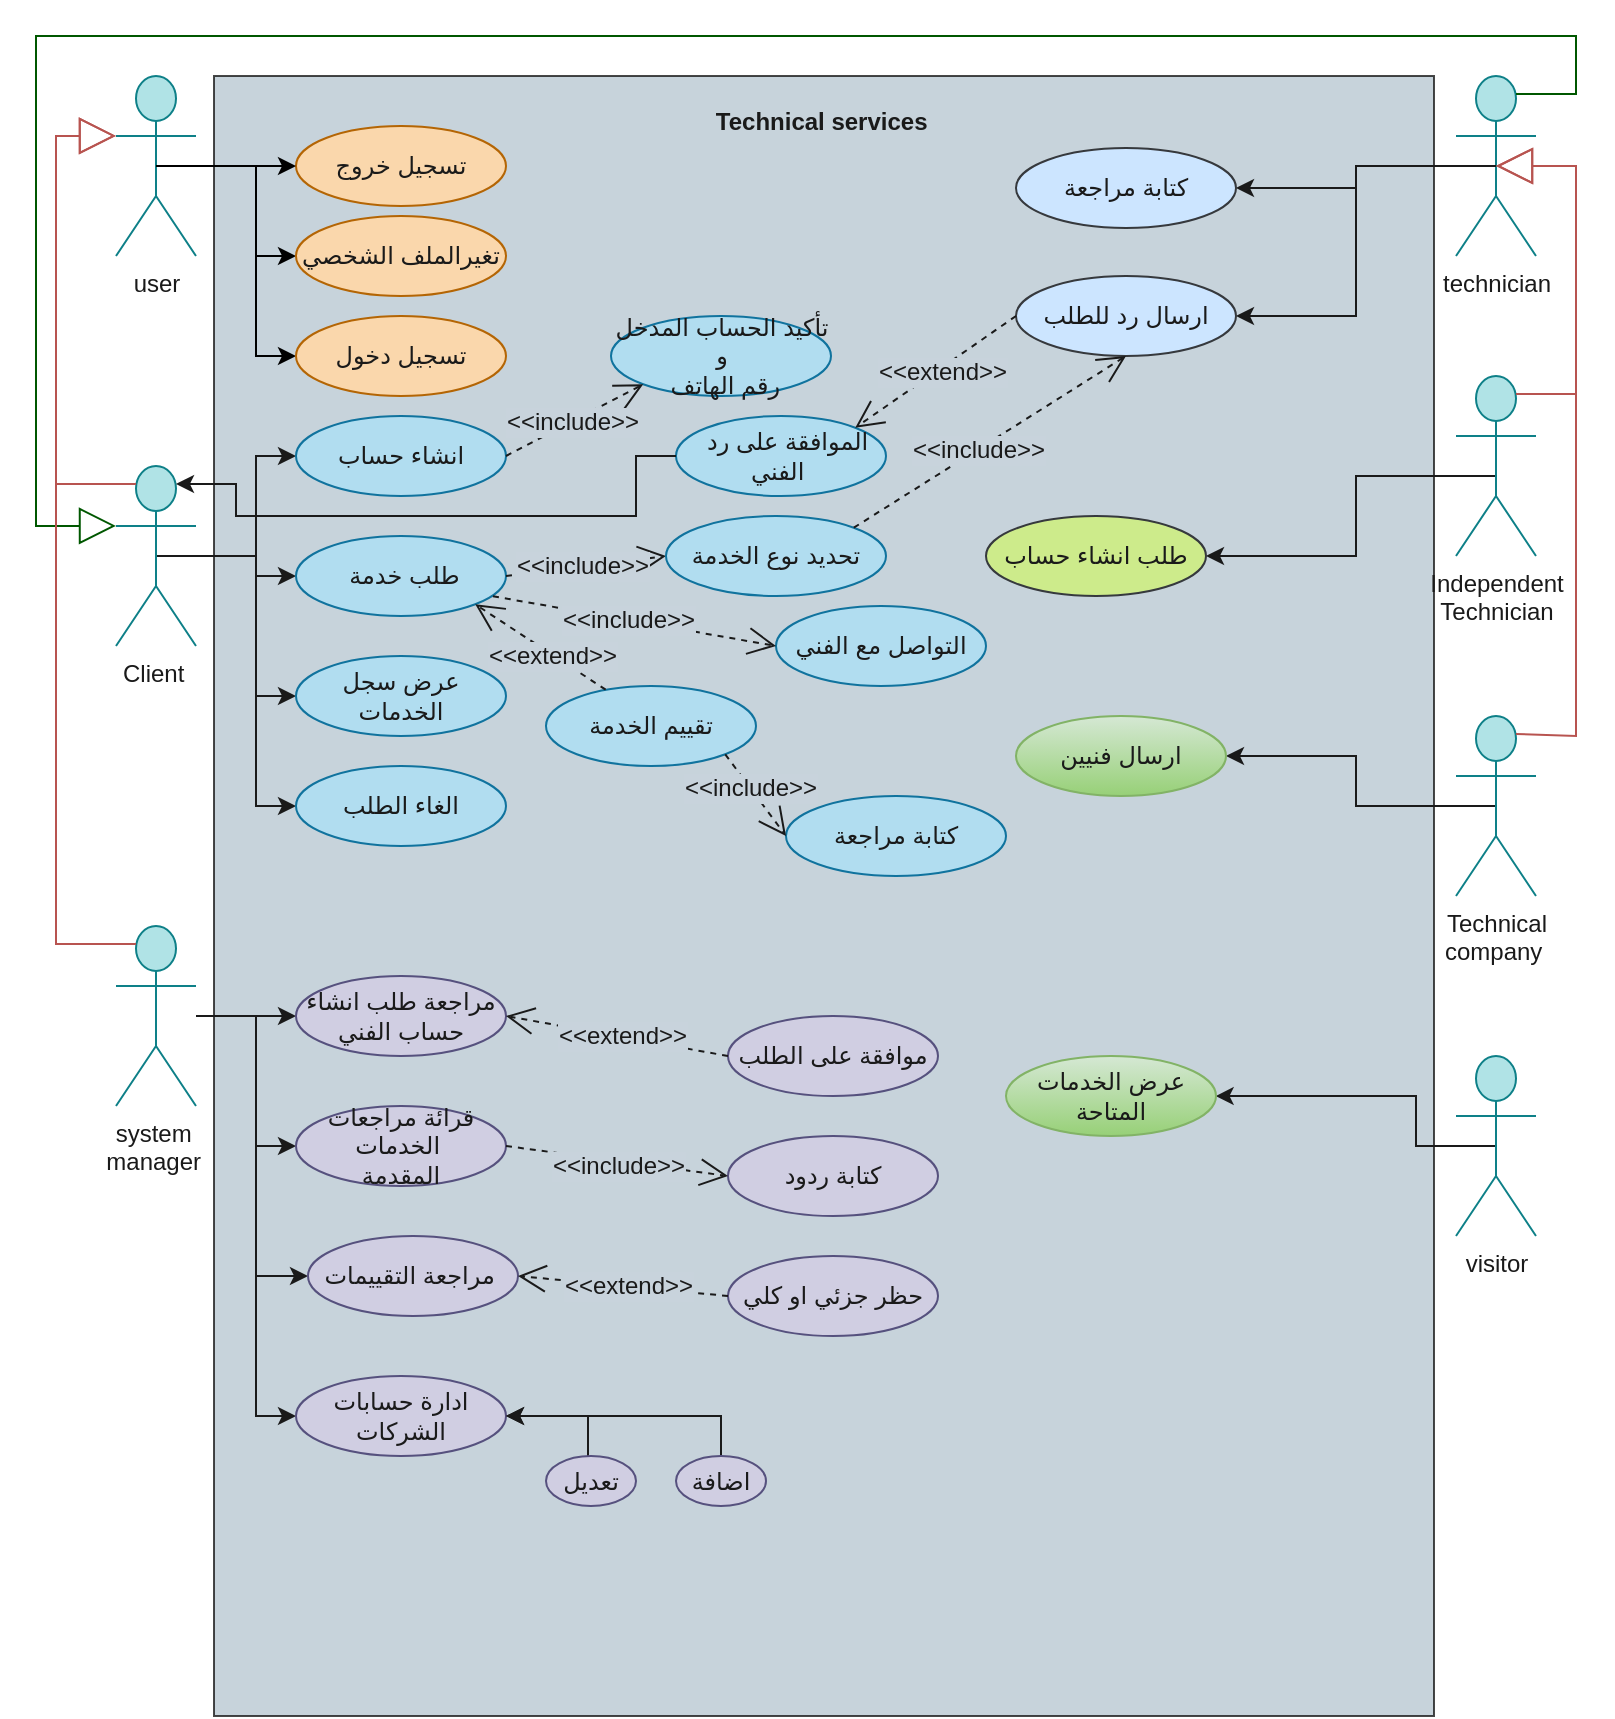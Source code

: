 <mxfile version="24.5.3" type="device">
  <diagram name="Page-1" id="44GXNg5hxRLB4LE1zciH">
    <mxGraphModel dx="977" dy="866" grid="1" gridSize="10" guides="1" tooltips="1" connect="1" arrows="1" fold="1" page="1" pageScale="1" pageWidth="827" pageHeight="1169" background="#FFFFFF" math="0" shadow="0">
      <root>
        <mxCell id="0" />
        <mxCell id="1" parent="0" />
        <object label="Technical serves" id="I__QmyRRbSbnrp2AgYeY-59">
          <mxCell style="html=1;whiteSpace=wrap;align=center;verticalAlign=bottom;fontFamily=Helvetica;fontSize=12;fillColor=#bac8d3;labelBorderColor=none;movable=0;resizable=1;rotatable=1;deletable=1;editable=1;locked=0;connectable=1;opacity=80;strokeColor=#1A1A1A;labelBackgroundColor=#FFFFFF;fontColor=#1A1A1A;labelPosition=center;verticalLabelPosition=top;noLabel=1;glass=0;shadow=0;" parent="1" vertex="1">
            <mxGeometry x="109" y="40" width="610" height="820" as="geometry" />
          </mxCell>
        </object>
        <mxCell id="I__QmyRRbSbnrp2AgYeY-12" style="edgeStyle=orthogonalEdgeStyle;rounded=0;orthogonalLoop=1;jettySize=auto;html=1;exitX=0.5;exitY=0.5;exitDx=0;exitDy=0;exitPerimeter=0;fontFamily=Helvetica;fontSize=12;fontColor=default;strokeColor=#000000;entryX=0;entryY=0.5;entryDx=0;entryDy=0;" parent="1" source="I__QmyRRbSbnrp2AgYeY-2" target="I__QmyRRbSbnrp2AgYeY-14" edge="1">
          <mxGeometry relative="1" as="geometry">
            <mxPoint x="160" y="180" as="targetPoint" />
            <Array as="points">
              <mxPoint x="130" y="85" />
              <mxPoint x="130" y="180" />
            </Array>
          </mxGeometry>
        </mxCell>
        <object label="user" id="I__QmyRRbSbnrp2AgYeY-2">
          <mxCell style="shape=umlActor;verticalLabelPosition=bottom;verticalAlign=top;html=1;fillColor=#b0e3e6;strokeColor=#0e8088;fontColor=#1A1A1A;" parent="1" vertex="1">
            <mxGeometry x="60" y="40" width="40" height="90" as="geometry" />
          </mxCell>
        </object>
        <mxCell id="I__QmyRRbSbnrp2AgYeY-15" style="edgeStyle=orthogonalEdgeStyle;rounded=0;orthogonalLoop=1;jettySize=auto;html=1;exitX=0.5;exitY=0.5;exitDx=0;exitDy=0;exitPerimeter=0;fontFamily=Helvetica;fontSize=12;fontColor=default;entryX=0;entryY=0.5;entryDx=0;entryDy=0;strokeColor=#000000;" parent="1" source="I__QmyRRbSbnrp2AgYeY-2" target="I__QmyRRbSbnrp2AgYeY-16" edge="1">
          <mxGeometry relative="1" as="geometry">
            <mxPoint x="371.429" y="84.238" as="targetPoint" />
            <Array as="points">
              <mxPoint x="130" y="85" />
              <mxPoint x="130" y="130" />
            </Array>
          </mxGeometry>
        </mxCell>
        <object label="تسجيل دخول" id="I__QmyRRbSbnrp2AgYeY-14">
          <mxCell style="ellipse;whiteSpace=wrap;html=1;fillColor=#fad7ac;strokeColor=#b46504;fontColor=#1A1A1A;" parent="1" vertex="1">
            <mxGeometry x="150" y="160" width="105" height="40" as="geometry" />
          </mxCell>
        </object>
        <mxCell id="I__QmyRRbSbnrp2AgYeY-61" style="edgeStyle=orthogonalEdgeStyle;rounded=0;orthogonalLoop=1;jettySize=auto;html=1;exitX=0.5;exitY=0.5;exitDx=0;exitDy=0;exitPerimeter=0;fontFamily=Helvetica;fontSize=12;fontColor=default;strokeColor=#1A1A1A;entryX=0;entryY=0.5;entryDx=0;entryDy=0;" parent="1" source="I__QmyRRbSbnrp2AgYeY-17" target="I__QmyRRbSbnrp2AgYeY-62" edge="1">
          <mxGeometry relative="1" as="geometry">
            <mxPoint x="170" y="270" as="targetPoint" />
            <Array as="points">
              <mxPoint x="130" y="280" />
              <mxPoint x="130" y="230" />
            </Array>
          </mxGeometry>
        </mxCell>
        <mxCell id="I__QmyRRbSbnrp2AgYeY-68" style="edgeStyle=orthogonalEdgeStyle;rounded=0;orthogonalLoop=1;jettySize=auto;html=1;exitX=0.5;exitY=0.5;exitDx=0;exitDy=0;exitPerimeter=0;fontFamily=Helvetica;fontSize=12;fontColor=default;strokeColor=#1A1A1A;entryX=0;entryY=0.5;entryDx=0;entryDy=0;" parent="1" source="I__QmyRRbSbnrp2AgYeY-17" target="I__QmyRRbSbnrp2AgYeY-114" edge="1">
          <mxGeometry relative="1" as="geometry">
            <mxPoint x="160" y="370" as="targetPoint" />
            <Array as="points">
              <mxPoint x="130" y="280" />
              <mxPoint x="130" y="290" />
            </Array>
          </mxGeometry>
        </mxCell>
        <mxCell id="I__QmyRRbSbnrp2AgYeY-76" style="edgeStyle=orthogonalEdgeStyle;rounded=0;orthogonalLoop=1;jettySize=auto;html=1;exitX=0.5;exitY=0.5;exitDx=0;exitDy=0;exitPerimeter=0;fontFamily=Helvetica;fontSize=12;fontColor=default;strokeColor=#1A1A1A;entryX=0;entryY=0.5;entryDx=0;entryDy=0;" parent="1" source="I__QmyRRbSbnrp2AgYeY-17" target="I__QmyRRbSbnrp2AgYeY-73" edge="1">
          <mxGeometry relative="1" as="geometry">
            <mxPoint x="170" y="520" as="targetPoint" />
            <Array as="points">
              <mxPoint x="130" y="280" />
              <mxPoint x="130" y="350" />
            </Array>
          </mxGeometry>
        </mxCell>
        <mxCell id="KX7zg8ddFPPzfFEK-kxr-38" style="edgeStyle=orthogonalEdgeStyle;rounded=0;orthogonalLoop=1;jettySize=auto;html=1;entryX=0;entryY=0.5;entryDx=0;entryDy=0;strokeColor=#1A1A1A;exitX=0.5;exitY=0.5;exitDx=0;exitDy=0;exitPerimeter=0;" parent="1" source="I__QmyRRbSbnrp2AgYeY-17" target="KX7zg8ddFPPzfFEK-kxr-37" edge="1">
          <mxGeometry relative="1" as="geometry">
            <Array as="points">
              <mxPoint x="130" y="280" />
              <mxPoint x="130" y="405" />
            </Array>
          </mxGeometry>
        </mxCell>
        <object label="Client&amp;nbsp;" id="I__QmyRRbSbnrp2AgYeY-17">
          <mxCell style="shape=umlActor;verticalLabelPosition=bottom;verticalAlign=top;html=1;fillColor=#b0e3e6;strokeColor=#0e8088;fontColor=#1A1A1A;" parent="1" vertex="1">
            <mxGeometry x="60" y="235" width="40" height="90" as="geometry" />
          </mxCell>
        </object>
        <object label="تغيرالملف الشخصي" id="I__QmyRRbSbnrp2AgYeY-16">
          <mxCell style="ellipse;whiteSpace=wrap;html=1;fillColor=#fad7ac;strokeColor=#b46504;fontColor=#1A1A1A;" parent="1" vertex="1">
            <mxGeometry x="150" y="110" width="105" height="40" as="geometry" />
          </mxCell>
        </object>
        <mxCell id="I__QmyRRbSbnrp2AgYeY-120" style="edgeStyle=orthogonalEdgeStyle;rounded=0;orthogonalLoop=1;jettySize=auto;html=1;fontFamily=Helvetica;fontSize=12;fontColor=default;strokeColor=#1A1A1A;entryX=1;entryY=0.5;entryDx=0;entryDy=0;exitX=0.5;exitY=0.5;exitDx=0;exitDy=0;exitPerimeter=0;" parent="1" source="I__QmyRRbSbnrp2AgYeY-18" target="I__QmyRRbSbnrp2AgYeY-121" edge="1">
          <mxGeometry relative="1" as="geometry">
            <mxPoint x="630" y="100" as="targetPoint" />
            <Array as="points">
              <mxPoint x="680" y="85" />
              <mxPoint x="680" y="160" />
            </Array>
            <mxPoint x="750" y="90" as="sourcePoint" />
          </mxGeometry>
        </mxCell>
        <object label="technician" id="I__QmyRRbSbnrp2AgYeY-18">
          <mxCell style="shape=umlActor;verticalLabelPosition=bottom;verticalAlign=top;html=1;fillColor=#b0e3e6;strokeColor=#0e8088;fontColor=#1A1A1A;" parent="1" vertex="1">
            <mxGeometry x="730" y="40" width="40" height="90" as="geometry" />
          </mxCell>
        </object>
        <mxCell id="KX7zg8ddFPPzfFEK-kxr-2" style="edgeStyle=orthogonalEdgeStyle;rounded=0;orthogonalLoop=1;jettySize=auto;html=1;entryX=0;entryY=0.5;entryDx=0;entryDy=0;strokeColor=#1A1A1A;" parent="1" source="I__QmyRRbSbnrp2AgYeY-19" target="I__QmyRRbSbnrp2AgYeY-69" edge="1">
          <mxGeometry relative="1" as="geometry">
            <Array as="points">
              <mxPoint x="150" y="510" />
            </Array>
          </mxGeometry>
        </mxCell>
        <mxCell id="KX7zg8ddFPPzfFEK-kxr-3" style="edgeStyle=orthogonalEdgeStyle;rounded=0;orthogonalLoop=1;jettySize=auto;html=1;entryX=0;entryY=0.5;entryDx=0;entryDy=0;strokeColor=#1A1A1A;" parent="1" source="I__QmyRRbSbnrp2AgYeY-19" target="I__QmyRRbSbnrp2AgYeY-71" edge="1">
          <mxGeometry relative="1" as="geometry">
            <Array as="points">
              <mxPoint x="130" y="510" />
              <mxPoint x="130" y="575" />
            </Array>
          </mxGeometry>
        </mxCell>
        <mxCell id="KX7zg8ddFPPzfFEK-kxr-4" style="edgeStyle=orthogonalEdgeStyle;rounded=0;orthogonalLoop=1;jettySize=auto;html=1;entryX=0;entryY=0.5;entryDx=0;entryDy=0;strokeColor=#1A1A1A;" parent="1" source="I__QmyRRbSbnrp2AgYeY-19" target="I__QmyRRbSbnrp2AgYeY-81" edge="1">
          <mxGeometry relative="1" as="geometry">
            <Array as="points">
              <mxPoint x="130" y="510" />
              <mxPoint x="130" y="640" />
            </Array>
          </mxGeometry>
        </mxCell>
        <mxCell id="KX7zg8ddFPPzfFEK-kxr-6" style="edgeStyle=orthogonalEdgeStyle;rounded=0;orthogonalLoop=1;jettySize=auto;html=1;entryX=0;entryY=0.5;entryDx=0;entryDy=0;strokeColor=#1A1A1A;" parent="1" source="I__QmyRRbSbnrp2AgYeY-19" target="0F87uQr_aSHQk2SxOkEr-1" edge="1">
          <mxGeometry relative="1" as="geometry">
            <Array as="points">
              <mxPoint x="130" y="510" />
              <mxPoint x="130" y="710" />
            </Array>
          </mxGeometry>
        </mxCell>
        <object label="system&amp;nbsp;&lt;br&gt;manager&amp;nbsp;" id="I__QmyRRbSbnrp2AgYeY-19">
          <mxCell style="shape=umlActor;verticalLabelPosition=bottom;verticalAlign=top;html=1;fillColor=#b0e3e6;strokeColor=#0e8088;fontColor=#1A1A1A;" parent="1" vertex="1">
            <mxGeometry x="60" y="465" width="40" height="90" as="geometry" />
          </mxCell>
        </object>
        <mxCell id="I__QmyRRbSbnrp2AgYeY-105" style="edgeStyle=orthogonalEdgeStyle;rounded=0;orthogonalLoop=1;jettySize=auto;html=1;entryX=1;entryY=0.5;entryDx=0;entryDy=0;fontFamily=Helvetica;fontSize=12;fontColor=default;strokeColor=#1A1A1A;exitX=0.5;exitY=0.5;exitDx=0;exitDy=0;exitPerimeter=0;" parent="1" source="I__QmyRRbSbnrp2AgYeY-20" target="I__QmyRRbSbnrp2AgYeY-104" edge="1">
          <mxGeometry relative="1" as="geometry">
            <mxPoint x="1020" y="640" as="sourcePoint" />
            <Array as="points">
              <mxPoint x="680" y="405" />
              <mxPoint x="680" y="380" />
            </Array>
          </mxGeometry>
        </mxCell>
        <object label="Technical &lt;br&gt;company&amp;nbsp;" id="I__QmyRRbSbnrp2AgYeY-20">
          <mxCell style="shape=umlActor;verticalLabelPosition=bottom;verticalAlign=top;html=1;fillColor=#b0e3e6;strokeColor=#0e8088;fontColor=#1A1A1A;" parent="1" vertex="1">
            <mxGeometry x="730" y="360" width="40" height="90" as="geometry" />
          </mxCell>
        </object>
        <mxCell id="I__QmyRRbSbnrp2AgYeY-103" style="edgeStyle=orthogonalEdgeStyle;rounded=0;orthogonalLoop=1;jettySize=auto;html=1;exitX=0.5;exitY=0.5;exitDx=0;exitDy=0;exitPerimeter=0;entryX=1;entryY=0.5;entryDx=0;entryDy=0;fontFamily=Helvetica;fontSize=12;fontColor=default;strokeColor=#1A1A1A;" parent="1" source="I__QmyRRbSbnrp2AgYeY-21" target="I__QmyRRbSbnrp2AgYeY-102" edge="1">
          <mxGeometry relative="1" as="geometry">
            <Array as="points">
              <mxPoint x="750" y="240" />
              <mxPoint x="680" y="240" />
              <mxPoint x="680" y="280" />
            </Array>
          </mxGeometry>
        </mxCell>
        <object label="Independent &lt;br&gt;Technician" id="I__QmyRRbSbnrp2AgYeY-21">
          <mxCell style="shape=umlActor;verticalLabelPosition=bottom;verticalAlign=top;html=1;fillColor=#b0e3e6;strokeColor=#0e8088;fontColor=#1A1A1A;" parent="1" vertex="1">
            <mxGeometry x="730" y="190" width="40" height="90" as="geometry" />
          </mxCell>
        </object>
        <mxCell id="I__QmyRRbSbnrp2AgYeY-47" value="" style="endArrow=block;endSize=16;endFill=0;html=1;rounded=0;fontFamily=Helvetica;fontSize=12;fontColor=default;entryX=0.5;entryY=0.5;entryDx=0;entryDy=0;entryPerimeter=0;fillColor=#f8cecc;strokeColor=#b85450;exitX=0.75;exitY=0.1;exitDx=0;exitDy=0;exitPerimeter=0;" parent="1" source="I__QmyRRbSbnrp2AgYeY-21" target="I__QmyRRbSbnrp2AgYeY-18" edge="1">
          <mxGeometry width="160" relative="1" as="geometry">
            <mxPoint x="770" y="380" as="sourcePoint" />
            <mxPoint x="780" y="1130" as="targetPoint" />
            <Array as="points">
              <mxPoint x="790" y="199" />
              <mxPoint x="790" y="210" />
              <mxPoint x="790" y="85" />
            </Array>
          </mxGeometry>
        </mxCell>
        <mxCell id="I__QmyRRbSbnrp2AgYeY-53" value="" style="endArrow=block;endSize=16;endFill=0;html=1;rounded=0;fontFamily=Helvetica;fontSize=12;fontColor=default;entryX=0.5;entryY=0.5;entryDx=0;entryDy=0;entryPerimeter=0;fillColor=#f8cecc;strokeColor=#b85450;exitX=0.75;exitY=0.1;exitDx=0;exitDy=0;exitPerimeter=0;" parent="1" source="I__QmyRRbSbnrp2AgYeY-20" target="I__QmyRRbSbnrp2AgYeY-18" edge="1">
          <mxGeometry width="160" relative="1" as="geometry">
            <mxPoint x="750" y="650" as="sourcePoint" />
            <mxPoint x="70" y="1010" as="targetPoint" />
            <Array as="points">
              <mxPoint x="790" y="370" />
              <mxPoint x="790" y="360" />
              <mxPoint x="790" y="85" />
            </Array>
          </mxGeometry>
        </mxCell>
        <object label="تسجيل خروج" id="I__QmyRRbSbnrp2AgYeY-8">
          <mxCell style="ellipse;whiteSpace=wrap;html=1;fillColor=#fad7ac;strokeColor=#b46504;fontColor=#1A1A1A;" parent="1" vertex="1">
            <mxGeometry x="150" y="65" width="105" height="40" as="geometry" />
          </mxCell>
        </object>
        <object label="انشاء حساب" id="I__QmyRRbSbnrp2AgYeY-62">
          <mxCell style="ellipse;whiteSpace=wrap;html=1;fillColor=#b1ddf0;strokeColor=#10739e;fontColor=#1A1A1A;" parent="1" vertex="1">
            <mxGeometry x="150" y="210" width="105" height="40" as="geometry" />
          </mxCell>
        </object>
        <object label="تأكيد الحساب المدخل و&lt;br&gt;&amp;nbsp;رقم الهاتف" id="I__QmyRRbSbnrp2AgYeY-63">
          <mxCell style="ellipse;whiteSpace=wrap;html=1;fillColor=#b1ddf0;strokeColor=#10739e;fontColor=#1A1A1A;" parent="1" vertex="1">
            <mxGeometry x="307.5" y="160" width="110" height="40" as="geometry" />
          </mxCell>
        </object>
        <mxCell id="I__QmyRRbSbnrp2AgYeY-66" value="&lt;span style=&quot;&quot;&gt;&lt;font color=&quot;#1a1a1a&quot;&gt;&amp;lt;&amp;lt;include&amp;gt;&amp;gt;&lt;/font&gt;&lt;/span&gt;" style="endArrow=open;endSize=12;dashed=1;html=1;rounded=0;fontFamily=Helvetica;fontSize=12;fontColor=default;exitX=1;exitY=0.5;exitDx=0;exitDy=0;entryX=0;entryY=1;entryDx=0;entryDy=0;strokeColor=#1A1A1A;labelBackgroundColor=#c8d3dc;labelBorderColor=none;" parent="1" source="I__QmyRRbSbnrp2AgYeY-62" target="I__QmyRRbSbnrp2AgYeY-63" edge="1">
          <mxGeometry x="-0.046" width="160" relative="1" as="geometry">
            <mxPoint x="450" y="340" as="sourcePoint" />
            <mxPoint x="610" y="340" as="targetPoint" />
            <mxPoint as="offset" />
          </mxGeometry>
        </mxCell>
        <object label="مراجعة طلب انشاء&lt;br&gt;حساب الفني" id="I__QmyRRbSbnrp2AgYeY-69">
          <mxCell style="ellipse;whiteSpace=wrap;html=1;fillColor=#d0cee2;strokeColor=#56517e;fontColor=#1A1A1A;" parent="1" vertex="1">
            <mxGeometry x="150" y="490" width="105" height="40" as="geometry" />
          </mxCell>
        </object>
        <object label="قرائة مراجعات الخدمات&amp;nbsp;&lt;br&gt;المقدمة" id="I__QmyRRbSbnrp2AgYeY-71">
          <mxCell style="ellipse;whiteSpace=wrap;html=1;fillColor=#d0cee2;strokeColor=#56517e;fontColor=#1A1A1A;" parent="1" vertex="1">
            <mxGeometry x="150" y="555" width="105" height="40" as="geometry" />
          </mxCell>
        </object>
        <object label="عرض سجل الخدمات" id="I__QmyRRbSbnrp2AgYeY-73">
          <mxCell style="ellipse;whiteSpace=wrap;html=1;fillColor=#b1ddf0;strokeColor=#10739e;fontColor=#1A1A1A;" parent="1" vertex="1">
            <mxGeometry x="150" y="330" width="105" height="40" as="geometry" />
          </mxCell>
        </object>
        <object label="تقييم الخدمة" id="I__QmyRRbSbnrp2AgYeY-75">
          <mxCell style="ellipse;whiteSpace=wrap;html=1;fillColor=#b1ddf0;strokeColor=#10739e;fontColor=#1A1A1A;" parent="1" vertex="1">
            <mxGeometry x="275" y="345" width="105" height="40" as="geometry" />
          </mxCell>
        </object>
        <object label="مراجعة التقييمات&amp;nbsp;" id="I__QmyRRbSbnrp2AgYeY-81">
          <mxCell style="ellipse;whiteSpace=wrap;html=1;fillColor=#d0cee2;strokeColor=#56517e;fontColor=#1A1A1A;" parent="1" vertex="1">
            <mxGeometry x="156" y="620" width="105" height="40" as="geometry" />
          </mxCell>
        </object>
        <mxCell id="I__QmyRRbSbnrp2AgYeY-92" style="edgeStyle=orthogonalEdgeStyle;rounded=0;orthogonalLoop=1;jettySize=auto;html=1;fontFamily=Helvetica;fontSize=12;fontColor=default;strokeColor=#000000;entryX=0;entryY=0.5;entryDx=0;entryDy=0;exitX=0.5;exitY=0.5;exitDx=0;exitDy=0;exitPerimeter=0;" parent="1" source="I__QmyRRbSbnrp2AgYeY-2" target="I__QmyRRbSbnrp2AgYeY-8" edge="1">
          <mxGeometry relative="1" as="geometry">
            <mxPoint x="265" y="84.76" as="targetPoint" />
            <mxPoint x="60" y="84.76" as="sourcePoint" />
            <Array as="points" />
          </mxGeometry>
        </mxCell>
        <mxCell id="I__QmyRRbSbnrp2AgYeY-93" value="" style="endArrow=block;endSize=16;endFill=0;html=1;rounded=0;fontFamily=Helvetica;fontSize=12;fontColor=default;fillColor=#008a00;strokeColor=#005700;entryX=0;entryY=0.333;entryDx=0;entryDy=0;entryPerimeter=0;exitX=0.75;exitY=0.1;exitDx=0;exitDy=0;exitPerimeter=0;" parent="1" source="I__QmyRRbSbnrp2AgYeY-18" target="I__QmyRRbSbnrp2AgYeY-17" edge="1">
          <mxGeometry width="160" relative="1" as="geometry">
            <mxPoint x="790" y="270" as="sourcePoint" />
            <mxPoint x="30" y="80" as="targetPoint" />
            <Array as="points">
              <mxPoint x="790" y="49" />
              <mxPoint x="790" y="20" />
              <mxPoint x="30" y="20" />
              <mxPoint x="20" y="20" />
              <mxPoint x="20" y="70" />
              <mxPoint x="20" y="170" />
              <mxPoint x="20" y="265" />
            </Array>
          </mxGeometry>
        </mxCell>
        <mxCell id="I__QmyRRbSbnrp2AgYeY-95" value="" style="endArrow=block;endSize=16;endFill=0;html=1;rounded=0;fontFamily=Helvetica;fontSize=12;fontColor=default;fillColor=#f8cecc;strokeColor=#b85450;entryX=0;entryY=0.333;entryDx=0;entryDy=0;entryPerimeter=0;exitX=0.25;exitY=0.1;exitDx=0;exitDy=0;exitPerimeter=0;" parent="1" source="I__QmyRRbSbnrp2AgYeY-17" target="I__QmyRRbSbnrp2AgYeY-2" edge="1">
          <mxGeometry width="160" relative="1" as="geometry">
            <mxPoint x="30" y="270" as="sourcePoint" />
            <mxPoint x="50" y="105.0" as="targetPoint" />
            <Array as="points">
              <mxPoint x="30" y="244" />
              <mxPoint x="30" y="235" />
              <mxPoint x="30" y="70" />
            </Array>
          </mxGeometry>
        </mxCell>
        <mxCell id="I__QmyRRbSbnrp2AgYeY-96" value="" style="endArrow=block;endSize=16;endFill=0;html=1;rounded=0;fontFamily=Helvetica;fontSize=12;fontColor=default;fillColor=#f8cecc;strokeColor=#b85450;entryX=0;entryY=0.333;entryDx=0;entryDy=0;entryPerimeter=0;exitX=0.25;exitY=0.1;exitDx=0;exitDy=0;exitPerimeter=0;" parent="1" source="I__QmyRRbSbnrp2AgYeY-19" target="I__QmyRRbSbnrp2AgYeY-2" edge="1">
          <mxGeometry width="160" relative="1" as="geometry">
            <mxPoint x="30" y="580.914" as="sourcePoint" />
            <mxPoint x="60" y="70" as="targetPoint" />
            <Array as="points">
              <mxPoint x="30" y="474" />
              <mxPoint x="30" y="425" />
              <mxPoint x="30" y="270" />
              <mxPoint x="30" y="70" />
            </Array>
          </mxGeometry>
        </mxCell>
        <object label="طلب انشاء حساب" id="I__QmyRRbSbnrp2AgYeY-102">
          <mxCell style="ellipse;whiteSpace=wrap;html=1;fillColor=#cdeb8b;strokeColor=#36393d;fontColor=#1A1A1A;" parent="1" vertex="1">
            <mxGeometry x="495" y="260" width="110" height="40" as="geometry" />
          </mxCell>
        </object>
        <object label="ارسال فنيين" id="I__QmyRRbSbnrp2AgYeY-104">
          <mxCell style="ellipse;whiteSpace=wrap;html=1;fillColor=#d5e8d4;strokeColor=#82b366;gradientColor=#97d077;fontColor=#1A1A1A;" parent="1" vertex="1">
            <mxGeometry x="510" y="360" width="105" height="40" as="geometry" />
          </mxCell>
        </object>
        <object label="&amp;nbsp;طلب خدمة" id="I__QmyRRbSbnrp2AgYeY-114">
          <mxCell style="ellipse;whiteSpace=wrap;html=1;fillColor=#b1ddf0;strokeColor=#10739e;fontColor=#1A1A1A;" parent="1" vertex="1">
            <mxGeometry x="150" y="270" width="105" height="40" as="geometry" />
          </mxCell>
        </object>
        <object label="التواصل مع الفني" id="I__QmyRRbSbnrp2AgYeY-115">
          <mxCell style="ellipse;whiteSpace=wrap;html=1;fillColor=#b1ddf0;strokeColor=#10739e;fontColor=#1A1A1A;" parent="1" vertex="1">
            <mxGeometry x="390" y="305" width="105" height="40" as="geometry" />
          </mxCell>
        </object>
        <mxCell id="I__QmyRRbSbnrp2AgYeY-116" value="&lt;font color=&quot;#1a1a1a&quot;&gt;&amp;lt;&amp;lt;include&amp;gt;&amp;gt;&lt;/font&gt;" style="endArrow=open;endSize=12;dashed=1;html=1;rounded=0;fontFamily=Helvetica;fontSize=12;fontColor=default;exitX=1;exitY=0.5;exitDx=0;exitDy=0;entryX=0;entryY=0.5;entryDx=0;entryDy=0;strokeColor=#1A1A1A;labelBackgroundColor=#c8d3dc;labelBorderColor=none;" parent="1" source="I__QmyRRbSbnrp2AgYeY-114" target="I__QmyRRbSbnrp2AgYeY-117" edge="1">
          <mxGeometry x="-0.047" width="160" relative="1" as="geometry">
            <mxPoint x="265" y="380" as="sourcePoint" />
            <mxPoint x="300" y="320" as="targetPoint" />
            <mxPoint as="offset" />
          </mxGeometry>
        </mxCell>
        <object label="تحديد نوع الخدمة" id="I__QmyRRbSbnrp2AgYeY-117">
          <mxCell style="ellipse;whiteSpace=wrap;html=1;fillColor=#b1ddf0;strokeColor=#10739e;fontColor=#1A1A1A;" parent="1" vertex="1">
            <mxGeometry x="335" y="260" width="110" height="40" as="geometry" />
          </mxCell>
        </object>
        <mxCell id="I__QmyRRbSbnrp2AgYeY-118" value="&lt;font color=&quot;#1a1a1a&quot;&gt;&amp;lt;&amp;lt;include&amp;gt;&amp;gt;&lt;/font&gt;" style="endArrow=open;endSize=12;dashed=1;html=1;rounded=0;fontFamily=Helvetica;fontSize=12;fontColor=default;exitX=0.938;exitY=0.753;exitDx=0;exitDy=0;entryX=0;entryY=0.5;entryDx=0;entryDy=0;strokeColor=#1A1A1A;labelBackgroundColor=#c8d3dc;labelBorderColor=none;exitPerimeter=0;" parent="1" source="I__QmyRRbSbnrp2AgYeY-114" target="I__QmyRRbSbnrp2AgYeY-115" edge="1">
          <mxGeometry x="-0.043" width="160" relative="1" as="geometry">
            <mxPoint x="260" y="319.71" as="sourcePoint" />
            <mxPoint x="354" y="319.71" as="targetPoint" />
            <mxPoint as="offset" />
          </mxGeometry>
        </mxCell>
        <mxCell id="I__QmyRRbSbnrp2AgYeY-119" value="&lt;font color=&quot;#1a1a1a&quot;&gt;&amp;lt;&amp;lt;extend&amp;gt;&amp;gt;&lt;/font&gt;" style="endArrow=open;endSize=12;dashed=1;html=1;rounded=0;fontFamily=Helvetica;fontSize=12;fontColor=default;exitX=0.284;exitY=0.046;exitDx=0;exitDy=0;strokeColor=#1A1A1A;labelBackgroundColor=#c8d3dc;labelBorderColor=none;entryX=1;entryY=1;entryDx=0;entryDy=0;exitPerimeter=0;" parent="1" source="I__QmyRRbSbnrp2AgYeY-75" target="I__QmyRRbSbnrp2AgYeY-114" edge="1">
          <mxGeometry x="-0.197" width="160" relative="1" as="geometry">
            <mxPoint x="250" y="370" as="sourcePoint" />
            <mxPoint x="190" y="360" as="targetPoint" />
            <mxPoint as="offset" />
          </mxGeometry>
        </mxCell>
        <object label="ارسال رد للطلب" id="I__QmyRRbSbnrp2AgYeY-121">
          <mxCell style="ellipse;whiteSpace=wrap;html=1;fillColor=#cce5ff;strokeColor=#36393d;fontColor=#1A1A1A;" parent="1" vertex="1">
            <mxGeometry x="510" y="140" width="110" height="40" as="geometry" />
          </mxCell>
        </object>
        <object label="&amp;nbsp; الموافقة على رد الفني&amp;nbsp;" id="I__QmyRRbSbnrp2AgYeY-125">
          <mxCell style="ellipse;whiteSpace=wrap;html=1;fillColor=#b1ddf0;strokeColor=#10739e;fontColor=#1A1A1A;" parent="1" vertex="1">
            <mxGeometry x="340" y="210" width="105" height="40" as="geometry" />
          </mxCell>
        </object>
        <mxCell id="I__QmyRRbSbnrp2AgYeY-126" style="edgeStyle=orthogonalEdgeStyle;rounded=0;orthogonalLoop=1;jettySize=auto;html=1;exitX=0.5;exitY=1;exitDx=0;exitDy=0;fontFamily=Helvetica;fontSize=12;fontColor=default;" parent="1" source="I__QmyRRbSbnrp2AgYeY-125" target="I__QmyRRbSbnrp2AgYeY-125" edge="1">
          <mxGeometry relative="1" as="geometry" />
        </mxCell>
        <object label="موافقة على الطلب" id="I__QmyRRbSbnrp2AgYeY-135">
          <mxCell style="ellipse;whiteSpace=wrap;html=1;fillColor=#d0cee2;strokeColor=#56517e;fontColor=#1A1A1A;" parent="1" vertex="1">
            <mxGeometry x="366" y="510" width="105" height="40" as="geometry" />
          </mxCell>
        </object>
        <mxCell id="I__QmyRRbSbnrp2AgYeY-136" value="&lt;font color=&quot;#1a1a1a&quot;&gt;&amp;lt;&amp;lt;extend&amp;gt;&amp;gt;&lt;/font&gt;" style="endArrow=open;endSize=12;dashed=1;html=1;rounded=0;fontFamily=Helvetica;fontSize=12;fontColor=default;exitX=0;exitY=0.5;exitDx=0;exitDy=0;strokeColor=#1A1A1A;labelBackgroundColor=#c8d3dc;labelBorderColor=none;entryX=1;entryY=0.5;entryDx=0;entryDy=0;" parent="1" source="I__QmyRRbSbnrp2AgYeY-135" target="I__QmyRRbSbnrp2AgYeY-69" edge="1">
          <mxGeometry x="-0.043" width="160" relative="1" as="geometry">
            <mxPoint x="303" y="755" as="sourcePoint" />
            <mxPoint x="265" y="650" as="targetPoint" />
            <mxPoint as="offset" />
          </mxGeometry>
        </mxCell>
        <object label="حظر جزئي او كلي" id="I__QmyRRbSbnrp2AgYeY-137">
          <mxCell style="ellipse;whiteSpace=wrap;html=1;fillColor=#d0cee2;strokeColor=#56517e;fontColor=#1A1A1A;" parent="1" vertex="1">
            <mxGeometry x="366" y="630" width="105" height="40" as="geometry" />
          </mxCell>
        </object>
        <mxCell id="I__QmyRRbSbnrp2AgYeY-138" value="&lt;font color=&quot;#1a1a1a&quot;&gt;&amp;lt;&amp;lt;extend&amp;gt;&amp;gt;&lt;/font&gt;" style="endArrow=open;endSize=12;dashed=1;html=1;rounded=0;fontFamily=Helvetica;fontSize=12;fontColor=default;exitX=0;exitY=0.5;exitDx=0;exitDy=0;strokeColor=#1A1A1A;labelBackgroundColor=#c8d3dc;labelBorderColor=none;entryX=1;entryY=0.5;entryDx=0;entryDy=0;" parent="1" source="I__QmyRRbSbnrp2AgYeY-137" target="I__QmyRRbSbnrp2AgYeY-81" edge="1">
          <mxGeometry x="-0.043" width="160" relative="1" as="geometry">
            <mxPoint x="302" y="850" as="sourcePoint" />
            <mxPoint x="264" y="820" as="targetPoint" />
            <mxPoint as="offset" />
          </mxGeometry>
        </mxCell>
        <mxCell id="I__QmyRRbSbnrp2AgYeY-143" style="edgeStyle=orthogonalEdgeStyle;rounded=0;orthogonalLoop=1;jettySize=auto;html=1;fontFamily=Helvetica;fontSize=12;fontColor=default;strokeColor=#1A1A1A;exitX=0.5;exitY=0.5;exitDx=0;exitDy=0;exitPerimeter=0;entryX=1;entryY=0.5;entryDx=0;entryDy=0;" parent="1" source="I__QmyRRbSbnrp2AgYeY-18" edge="1">
          <mxGeometry relative="1" as="geometry">
            <mxPoint x="620" y="96" as="targetPoint" />
            <mxPoint x="730" y="102.84" as="sourcePoint" />
            <Array as="points">
              <mxPoint x="680" y="85" />
              <mxPoint x="680" y="96" />
            </Array>
          </mxGeometry>
        </mxCell>
        <mxCell id="I__QmyRRbSbnrp2AgYeY-146" style="edgeStyle=orthogonalEdgeStyle;rounded=0;orthogonalLoop=1;jettySize=auto;html=1;fontFamily=Helvetica;fontSize=12;fontColor=default;strokeColor=#1A1A1A;exitX=0.5;exitY=0.5;exitDx=0;exitDy=0;exitPerimeter=0;entryX=0.821;entryY=0.622;entryDx=0;entryDy=0;entryPerimeter=0;" parent="1" source="I__QmyRRbSbnrp2AgYeY-144" target="I__QmyRRbSbnrp2AgYeY-59" edge="1">
          <mxGeometry relative="1" as="geometry">
            <Array as="points" />
            <mxPoint x="677" y="725" as="targetPoint" />
          </mxGeometry>
        </mxCell>
        <object label="visitor" id="I__QmyRRbSbnrp2AgYeY-144">
          <mxCell style="shape=umlActor;verticalLabelPosition=bottom;verticalAlign=top;html=1;fillColor=#b0e3e6;strokeColor=#0e8088;fontColor=#1A1A1A;" parent="1" vertex="1">
            <mxGeometry x="730" y="530" width="40" height="90" as="geometry" />
          </mxCell>
        </object>
        <mxCell id="I__QmyRRbSbnrp2AgYeY-153" value="Technical services&amp;nbsp;" style="text;align=center;fontStyle=1;verticalAlign=middle;spacingLeft=3;spacingRight=3;strokeColor=none;rotatable=0;points=[[0,0.5],[1,0.5]];portConstraint=eastwest;html=1;fontSize=12;fontFamily=Helvetica;fontColor=#1A1A1A;" parent="1" vertex="1">
          <mxGeometry x="352" y="50" width="124" height="26" as="geometry" />
        </mxCell>
        <object label="ادارة حسابات الشركات" id="0F87uQr_aSHQk2SxOkEr-1">
          <mxCell style="ellipse;whiteSpace=wrap;html=1;fillColor=#d0cee2;strokeColor=#56517e;fontColor=#1A1A1A;" parent="1" vertex="1">
            <mxGeometry x="150" y="690" width="105" height="40" as="geometry" />
          </mxCell>
        </object>
        <object label="كتابة ردود" id="KX7zg8ddFPPzfFEK-kxr-7">
          <mxCell style="ellipse;whiteSpace=wrap;html=1;fillColor=#d0cee2;strokeColor=#56517e;fontColor=#1A1A1A;" parent="1" vertex="1">
            <mxGeometry x="366" y="570" width="105" height="40" as="geometry" />
          </mxCell>
        </object>
        <mxCell id="KX7zg8ddFPPzfFEK-kxr-8" value="&lt;font color=&quot;#1a1a1a&quot;&gt;&amp;lt;&amp;lt;include&amp;gt;&amp;gt;&lt;/font&gt;" style="endArrow=open;endSize=12;dashed=1;html=1;rounded=0;fontFamily=Helvetica;fontSize=12;fontColor=default;exitX=1;exitY=0.5;exitDx=0;exitDy=0;entryX=0;entryY=0.5;entryDx=0;entryDy=0;strokeColor=#1A1A1A;labelBackgroundColor=#c8d3dc;labelBorderColor=none;" parent="1" source="I__QmyRRbSbnrp2AgYeY-71" target="KX7zg8ddFPPzfFEK-kxr-7" edge="1">
          <mxGeometry x="0.02" y="-2" width="160" relative="1" as="geometry">
            <mxPoint x="275" y="505" as="sourcePoint" />
            <mxPoint x="379" y="560" as="targetPoint" />
            <mxPoint as="offset" />
          </mxGeometry>
        </mxCell>
        <mxCell id="KX7zg8ddFPPzfFEK-kxr-28" style="edgeStyle=orthogonalEdgeStyle;rounded=0;orthogonalLoop=1;jettySize=auto;html=1;entryX=1;entryY=0.5;entryDx=0;entryDy=0;strokeColor=#1A1A1A;" parent="1" source="KX7zg8ddFPPzfFEK-kxr-25" target="0F87uQr_aSHQk2SxOkEr-1" edge="1">
          <mxGeometry relative="1" as="geometry">
            <Array as="points">
              <mxPoint x="296" y="710" />
            </Array>
          </mxGeometry>
        </mxCell>
        <object label="تعديل" id="KX7zg8ddFPPzfFEK-kxr-25">
          <mxCell style="ellipse;whiteSpace=wrap;html=1;fillColor=#d0cee2;strokeColor=#56517e;fontColor=#1A1A1A;" parent="1" vertex="1">
            <mxGeometry x="275" y="730" width="45" height="25" as="geometry" />
          </mxCell>
        </object>
        <mxCell id="KX7zg8ddFPPzfFEK-kxr-29" style="edgeStyle=orthogonalEdgeStyle;rounded=0;orthogonalLoop=1;jettySize=auto;html=1;entryX=1;entryY=0.5;entryDx=0;entryDy=0;strokeColor=#1A1A1A;exitX=0.5;exitY=0;exitDx=0;exitDy=0;" parent="1" source="KX7zg8ddFPPzfFEK-kxr-27" target="0F87uQr_aSHQk2SxOkEr-1" edge="1">
          <mxGeometry relative="1" as="geometry">
            <mxPoint x="350" y="620.028" as="sourcePoint" />
            <Array as="points">
              <mxPoint x="363" y="710" />
            </Array>
          </mxGeometry>
        </mxCell>
        <object label="اضافة" id="KX7zg8ddFPPzfFEK-kxr-27">
          <mxCell style="ellipse;whiteSpace=wrap;html=1;fillColor=#d0cee2;strokeColor=#56517e;fontColor=#1A1A1A;" parent="1" vertex="1">
            <mxGeometry x="340" y="730" width="45" height="25" as="geometry" />
          </mxCell>
        </object>
        <object label="كتابة مراجعة" id="KX7zg8ddFPPzfFEK-kxr-33">
          <mxCell style="ellipse;whiteSpace=wrap;html=1;fillColor=#cce5ff;strokeColor=#36393d;fontColor=#1A1A1A;" parent="1" vertex="1">
            <mxGeometry x="510" y="76" width="110" height="40" as="geometry" />
          </mxCell>
        </object>
        <object label="كتابة مراجعة" id="KX7zg8ddFPPzfFEK-kxr-35">
          <mxCell style="ellipse;whiteSpace=wrap;html=1;fillColor=#b1ddf0;strokeColor=#10739e;fontColor=#1A1A1A;" parent="1" vertex="1">
            <mxGeometry x="395" y="400" width="110" height="40" as="geometry" />
          </mxCell>
        </object>
        <mxCell id="KX7zg8ddFPPzfFEK-kxr-36" value="&lt;span style=&quot;&quot;&gt;&lt;font color=&quot;#1a1a1a&quot;&gt;&amp;lt;&amp;lt;include&amp;gt;&amp;gt;&lt;/font&gt;&lt;/span&gt;" style="endArrow=open;endSize=12;dashed=1;html=1;rounded=0;fontFamily=Helvetica;fontSize=12;fontColor=default;exitX=1;exitY=1;exitDx=0;exitDy=0;strokeColor=#1A1A1A;labelBackgroundColor=#c8d3dc;labelBorderColor=none;entryX=0;entryY=0.5;entryDx=0;entryDy=0;" parent="1" source="I__QmyRRbSbnrp2AgYeY-75" target="KX7zg8ddFPPzfFEK-kxr-35" edge="1">
          <mxGeometry x="-0.158" width="160" relative="1" as="geometry">
            <mxPoint x="431.5" y="375" as="sourcePoint" />
            <mxPoint x="748.5" y="397.5" as="targetPoint" />
            <mxPoint as="offset" />
          </mxGeometry>
        </mxCell>
        <object label="&amp;nbsp;الغاء الطلب&amp;nbsp;" id="KX7zg8ddFPPzfFEK-kxr-37">
          <mxCell style="ellipse;whiteSpace=wrap;html=1;fillColor=#b1ddf0;strokeColor=#10739e;fontColor=#1A1A1A;" parent="1" vertex="1">
            <mxGeometry x="150" y="385" width="105" height="40" as="geometry" />
          </mxCell>
        </object>
        <mxCell id="KX7zg8ddFPPzfFEK-kxr-45" value="&lt;font color=&quot;#1a1a1a&quot;&gt;&amp;lt;&amp;lt;extend&amp;gt;&amp;gt;&lt;/font&gt;" style="endArrow=open;endSize=12;dashed=1;html=1;rounded=0;fontFamily=Helvetica;fontSize=12;fontColor=default;exitX=0;exitY=0.5;exitDx=0;exitDy=0;strokeColor=#1A1A1A;labelBackgroundColor=#c8d3dc;labelBorderColor=none;entryX=1;entryY=0;entryDx=0;entryDy=0;" parent="1" source="I__QmyRRbSbnrp2AgYeY-121" target="I__QmyRRbSbnrp2AgYeY-125" edge="1">
          <mxGeometry x="-0.054" y="2" width="160" relative="1" as="geometry">
            <mxPoint x="528.5" y="388" as="sourcePoint" />
            <mxPoint x="476.5" y="320" as="targetPoint" />
            <mxPoint as="offset" />
          </mxGeometry>
        </mxCell>
        <mxCell id="o8vnaYnPt8jfT8rPjbr--4" value="&lt;span style=&quot;&quot;&gt;&lt;font color=&quot;#1a1a1a&quot;&gt;&amp;lt;&amp;lt;include&amp;gt;&amp;gt;&lt;/font&gt;&lt;/span&gt;" style="endArrow=open;endSize=12;dashed=1;html=1;rounded=0;fontFamily=Helvetica;fontSize=12;fontColor=default;strokeColor=#1A1A1A;labelBackgroundColor=#c8d3dc;labelBorderColor=none;exitX=1;exitY=0;exitDx=0;exitDy=0;entryX=0.5;entryY=1;entryDx=0;entryDy=0;" parent="1" source="I__QmyRRbSbnrp2AgYeY-117" target="I__QmyRRbSbnrp2AgYeY-121" edge="1">
          <mxGeometry x="-0.093" width="160" relative="1" as="geometry">
            <mxPoint x="477" y="215" as="sourcePoint" />
            <mxPoint x="524.0" y="250" as="targetPoint" />
            <mxPoint as="offset" />
          </mxGeometry>
        </mxCell>
        <mxCell id="o8vnaYnPt8jfT8rPjbr--8" style="edgeStyle=orthogonalEdgeStyle;rounded=0;orthogonalLoop=1;jettySize=auto;html=1;entryX=0.75;entryY=0.1;entryDx=0;entryDy=0;entryPerimeter=0;strokeColor=#1A1A1A;exitX=0;exitY=0.5;exitDx=0;exitDy=0;" parent="1" source="I__QmyRRbSbnrp2AgYeY-125" target="I__QmyRRbSbnrp2AgYeY-17" edge="1">
          <mxGeometry relative="1" as="geometry">
            <Array as="points">
              <mxPoint x="320" y="230" />
              <mxPoint x="320" y="260" />
              <mxPoint x="120" y="260" />
              <mxPoint x="120" y="244" />
            </Array>
          </mxGeometry>
        </mxCell>
        <object label="عرض الخدمات المتاحة" id="I4potM8M8UHVqqpZkCDa-1">
          <mxCell style="ellipse;whiteSpace=wrap;html=1;fillColor=#d5e8d4;strokeColor=#82b366;gradientColor=#97d077;fontColor=#1A1A1A;" parent="1" vertex="1">
            <mxGeometry x="505" y="530" width="105" height="40" as="geometry" />
          </mxCell>
        </object>
      </root>
    </mxGraphModel>
  </diagram>
</mxfile>
